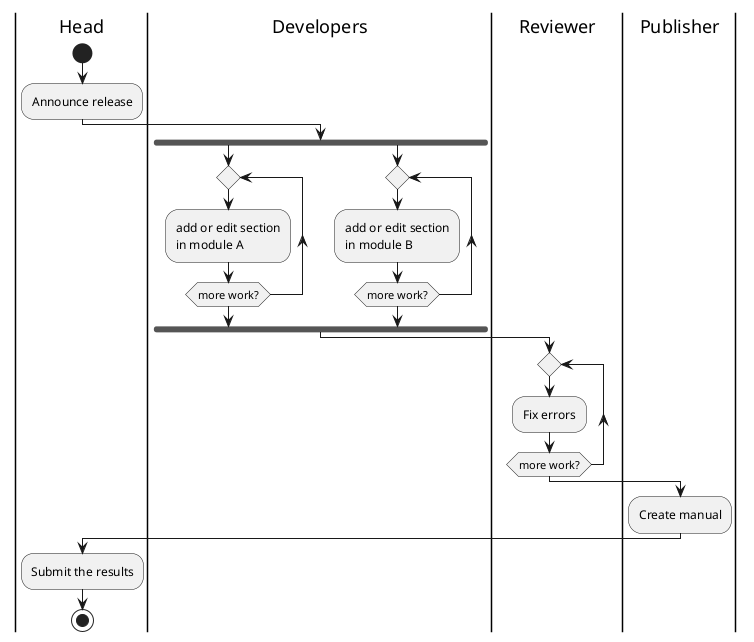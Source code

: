 @startuml
|Head|
start
:Announce release;
|Developers|
fork
  repeat
    :add or edit section\nin module A;
  repeat while (more work?)
fork again
  repeat
    :add or edit section\nin module B;
  repeat while (more work?)
end fork
|Reviewer|
repeat
  :Fix errors;
repeat while (more work?)
|Publisher|
:Create manual;
|Head|
:Submit the results;
stop
@enduml